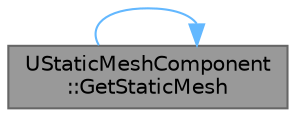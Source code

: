 digraph "UStaticMeshComponent::GetStaticMesh"
{
 // INTERACTIVE_SVG=YES
 // LATEX_PDF_SIZE
  bgcolor="transparent";
  edge [fontname=Helvetica,fontsize=10,labelfontname=Helvetica,labelfontsize=10];
  node [fontname=Helvetica,fontsize=10,shape=box,height=0.2,width=0.4];
  rankdir="RL";
  Node1 [id="Node000001",label="UStaticMeshComponent\l::GetStaticMesh",height=0.2,width=0.4,color="gray40", fillcolor="grey60", style="filled", fontcolor="black",tooltip="Get the StaticMesh used by this instance."];
  Node1 -> Node1 [id="edge1_Node000001_Node000001",dir="back",color="steelblue1",style="solid",tooltip=" "];
}
